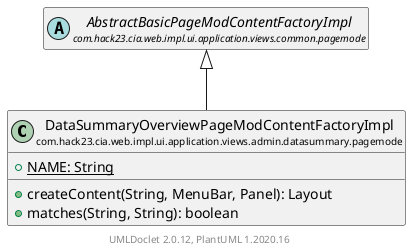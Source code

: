 @startuml
    set namespaceSeparator none
    hide empty fields
    hide empty methods

    class "<size:14>DataSummaryOverviewPageModContentFactoryImpl\n<size:10>com.hack23.cia.web.impl.ui.application.views.admin.datasummary.pagemode" as com.hack23.cia.web.impl.ui.application.views.admin.datasummary.pagemode.DataSummaryOverviewPageModContentFactoryImpl [[DataSummaryOverviewPageModContentFactoryImpl.html]] {
        {static} +NAME: String
        +createContent(String, MenuBar, Panel): Layout
        +matches(String, String): boolean
    }

    abstract class "<size:14>AbstractBasicPageModContentFactoryImpl\n<size:10>com.hack23.cia.web.impl.ui.application.views.common.pagemode" as com.hack23.cia.web.impl.ui.application.views.common.pagemode.AbstractBasicPageModContentFactoryImpl [[../../../common/pagemode/AbstractBasicPageModContentFactoryImpl.html]]

    com.hack23.cia.web.impl.ui.application.views.common.pagemode.AbstractBasicPageModContentFactoryImpl <|-- com.hack23.cia.web.impl.ui.application.views.admin.datasummary.pagemode.DataSummaryOverviewPageModContentFactoryImpl

    center footer UMLDoclet 2.0.12, PlantUML 1.2020.16
@enduml
